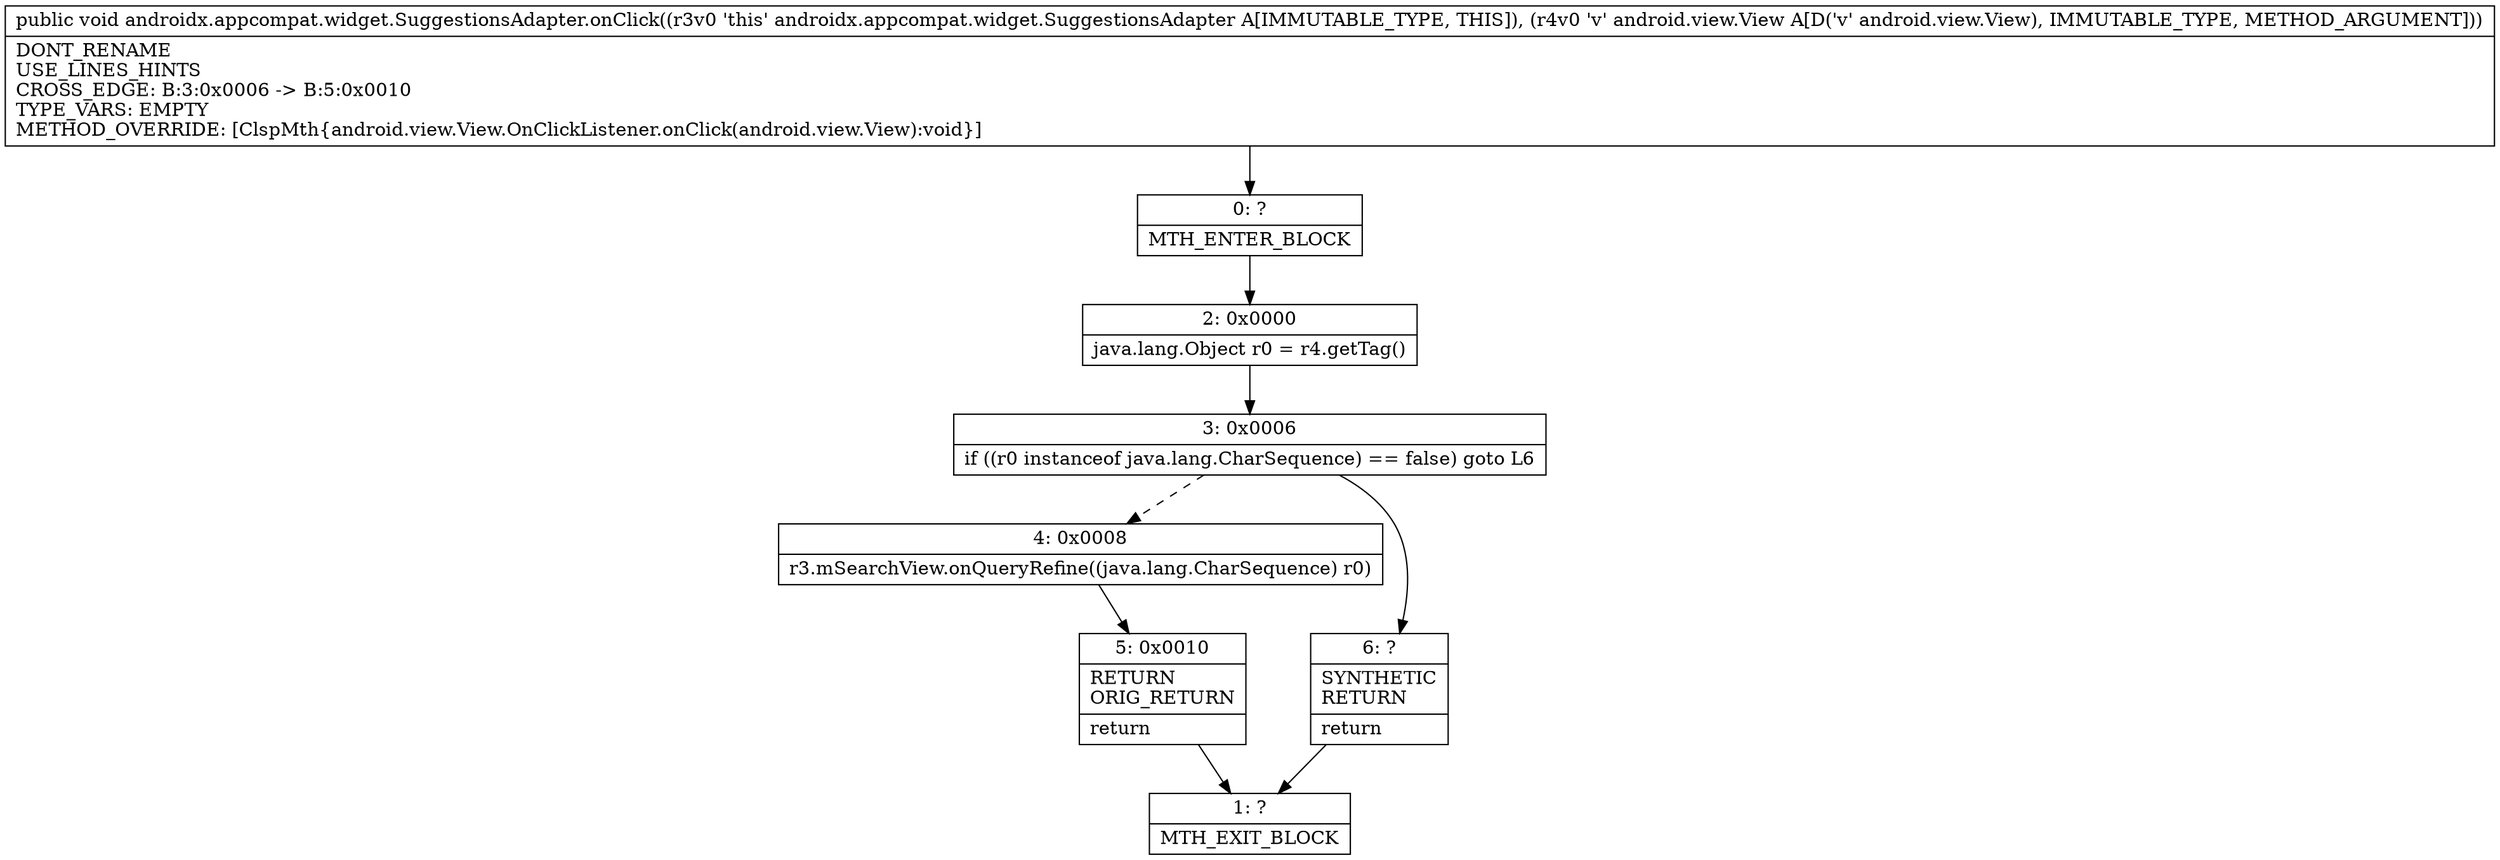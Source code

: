digraph "CFG forandroidx.appcompat.widget.SuggestionsAdapter.onClick(Landroid\/view\/View;)V" {
Node_0 [shape=record,label="{0\:\ ?|MTH_ENTER_BLOCK\l}"];
Node_2 [shape=record,label="{2\:\ 0x0000|java.lang.Object r0 = r4.getTag()\l}"];
Node_3 [shape=record,label="{3\:\ 0x0006|if ((r0 instanceof java.lang.CharSequence) == false) goto L6\l}"];
Node_4 [shape=record,label="{4\:\ 0x0008|r3.mSearchView.onQueryRefine((java.lang.CharSequence) r0)\l}"];
Node_5 [shape=record,label="{5\:\ 0x0010|RETURN\lORIG_RETURN\l|return\l}"];
Node_1 [shape=record,label="{1\:\ ?|MTH_EXIT_BLOCK\l}"];
Node_6 [shape=record,label="{6\:\ ?|SYNTHETIC\lRETURN\l|return\l}"];
MethodNode[shape=record,label="{public void androidx.appcompat.widget.SuggestionsAdapter.onClick((r3v0 'this' androidx.appcompat.widget.SuggestionsAdapter A[IMMUTABLE_TYPE, THIS]), (r4v0 'v' android.view.View A[D('v' android.view.View), IMMUTABLE_TYPE, METHOD_ARGUMENT]))  | DONT_RENAME\lUSE_LINES_HINTS\lCROSS_EDGE: B:3:0x0006 \-\> B:5:0x0010\lTYPE_VARS: EMPTY\lMETHOD_OVERRIDE: [ClspMth\{android.view.View.OnClickListener.onClick(android.view.View):void\}]\l}"];
MethodNode -> Node_0;Node_0 -> Node_2;
Node_2 -> Node_3;
Node_3 -> Node_4[style=dashed];
Node_3 -> Node_6;
Node_4 -> Node_5;
Node_5 -> Node_1;
Node_6 -> Node_1;
}

